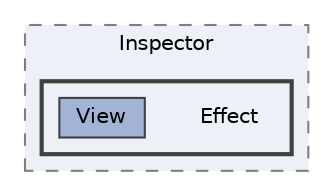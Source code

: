 digraph "C:/Users/むずでょ/Documents/Unity Projects/RMU-1-00-00-Research/Assets/RPGMaker/Codebase/Editor/Inspector/Effect"
{
 // LATEX_PDF_SIZE
  bgcolor="transparent";
  edge [fontname=Helvetica,fontsize=10,labelfontname=Helvetica,labelfontsize=10];
  node [fontname=Helvetica,fontsize=10,shape=box,height=0.2,width=0.4];
  compound=true
  subgraph clusterdir_556927790365328304c22c636a104915 {
    graph [ bgcolor="#edf0f7", pencolor="grey50", label="Inspector", fontname=Helvetica,fontsize=10 style="filled,dashed", URL="dir_556927790365328304c22c636a104915.html",tooltip=""]
  subgraph clusterdir_fd78240a5da2af8739133705269568fd {
    graph [ bgcolor="#edf0f7", pencolor="grey25", label="", fontname=Helvetica,fontsize=10 style="filled,bold", URL="dir_fd78240a5da2af8739133705269568fd.html",tooltip=""]
    dir_fd78240a5da2af8739133705269568fd [shape=plaintext, label="Effect"];
  dir_bd0faabdb895fe4df537b7464a9eb95d [label="View", fillcolor="#a2b4d6", color="grey25", style="filled", URL="dir_bd0faabdb895fe4df537b7464a9eb95d.html",tooltip=""];
  }
  }
}
